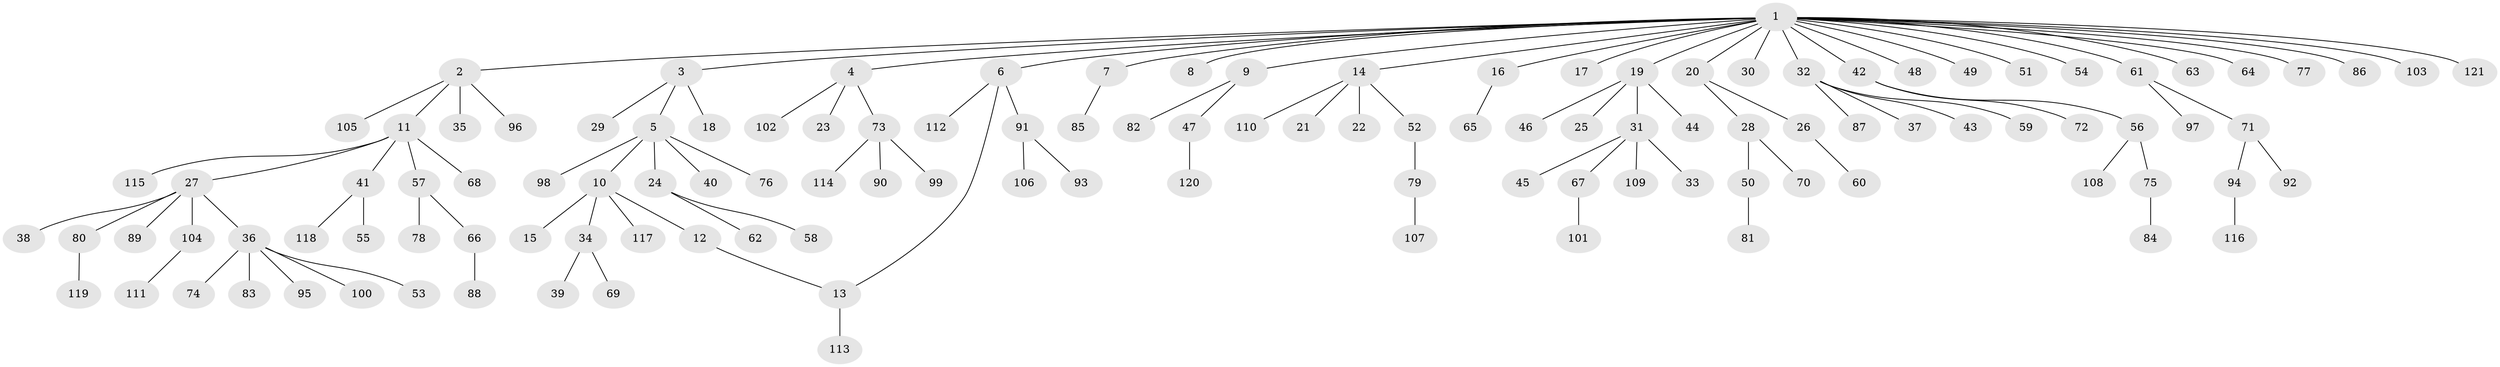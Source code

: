 // coarse degree distribution, {25: 0.011764705882352941, 4: 0.08235294117647059, 3: 0.058823529411764705, 5: 0.047058823529411764, 1: 0.6352941176470588, 2: 0.16470588235294117}
// Generated by graph-tools (version 1.1) at 2025/50/03/04/25 22:50:17]
// undirected, 121 vertices, 121 edges
graph export_dot {
  node [color=gray90,style=filled];
  1;
  2;
  3;
  4;
  5;
  6;
  7;
  8;
  9;
  10;
  11;
  12;
  13;
  14;
  15;
  16;
  17;
  18;
  19;
  20;
  21;
  22;
  23;
  24;
  25;
  26;
  27;
  28;
  29;
  30;
  31;
  32;
  33;
  34;
  35;
  36;
  37;
  38;
  39;
  40;
  41;
  42;
  43;
  44;
  45;
  46;
  47;
  48;
  49;
  50;
  51;
  52;
  53;
  54;
  55;
  56;
  57;
  58;
  59;
  60;
  61;
  62;
  63;
  64;
  65;
  66;
  67;
  68;
  69;
  70;
  71;
  72;
  73;
  74;
  75;
  76;
  77;
  78;
  79;
  80;
  81;
  82;
  83;
  84;
  85;
  86;
  87;
  88;
  89;
  90;
  91;
  92;
  93;
  94;
  95;
  96;
  97;
  98;
  99;
  100;
  101;
  102;
  103;
  104;
  105;
  106;
  107;
  108;
  109;
  110;
  111;
  112;
  113;
  114;
  115;
  116;
  117;
  118;
  119;
  120;
  121;
  1 -- 2;
  1 -- 3;
  1 -- 4;
  1 -- 6;
  1 -- 7;
  1 -- 8;
  1 -- 9;
  1 -- 14;
  1 -- 16;
  1 -- 17;
  1 -- 19;
  1 -- 20;
  1 -- 30;
  1 -- 32;
  1 -- 42;
  1 -- 48;
  1 -- 49;
  1 -- 51;
  1 -- 54;
  1 -- 61;
  1 -- 63;
  1 -- 64;
  1 -- 77;
  1 -- 86;
  1 -- 103;
  1 -- 121;
  2 -- 11;
  2 -- 35;
  2 -- 96;
  2 -- 105;
  3 -- 5;
  3 -- 18;
  3 -- 29;
  4 -- 23;
  4 -- 73;
  4 -- 102;
  5 -- 10;
  5 -- 24;
  5 -- 40;
  5 -- 76;
  5 -- 98;
  6 -- 13;
  6 -- 91;
  6 -- 112;
  7 -- 85;
  9 -- 47;
  9 -- 82;
  10 -- 12;
  10 -- 15;
  10 -- 34;
  10 -- 117;
  11 -- 27;
  11 -- 41;
  11 -- 57;
  11 -- 68;
  11 -- 115;
  12 -- 13;
  13 -- 113;
  14 -- 21;
  14 -- 22;
  14 -- 52;
  14 -- 110;
  16 -- 65;
  19 -- 25;
  19 -- 31;
  19 -- 44;
  19 -- 46;
  20 -- 26;
  20 -- 28;
  24 -- 58;
  24 -- 62;
  26 -- 60;
  27 -- 36;
  27 -- 38;
  27 -- 80;
  27 -- 89;
  27 -- 104;
  28 -- 50;
  28 -- 70;
  31 -- 33;
  31 -- 45;
  31 -- 67;
  31 -- 109;
  32 -- 37;
  32 -- 43;
  32 -- 59;
  32 -- 87;
  34 -- 39;
  34 -- 69;
  36 -- 53;
  36 -- 74;
  36 -- 83;
  36 -- 95;
  36 -- 100;
  41 -- 55;
  41 -- 118;
  42 -- 56;
  42 -- 72;
  47 -- 120;
  50 -- 81;
  52 -- 79;
  56 -- 75;
  56 -- 108;
  57 -- 66;
  57 -- 78;
  61 -- 71;
  61 -- 97;
  66 -- 88;
  67 -- 101;
  71 -- 92;
  71 -- 94;
  73 -- 90;
  73 -- 99;
  73 -- 114;
  75 -- 84;
  79 -- 107;
  80 -- 119;
  91 -- 93;
  91 -- 106;
  94 -- 116;
  104 -- 111;
}
